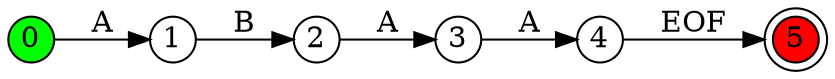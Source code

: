 digraph g
{
rankdir=LR
node [shape=circle fixedsize=true width=0.3]
0 [fillcolor=green; style=filled;]
5 [fillcolor=red; style=filled; shape=doublecircle]
0 -> 1 [label="A"]
1 -> 2 [label="B"]
2 -> 3 [label="A"]
3 -> 4 [label="A"]
4 -> 5 [label="EOF"]
}